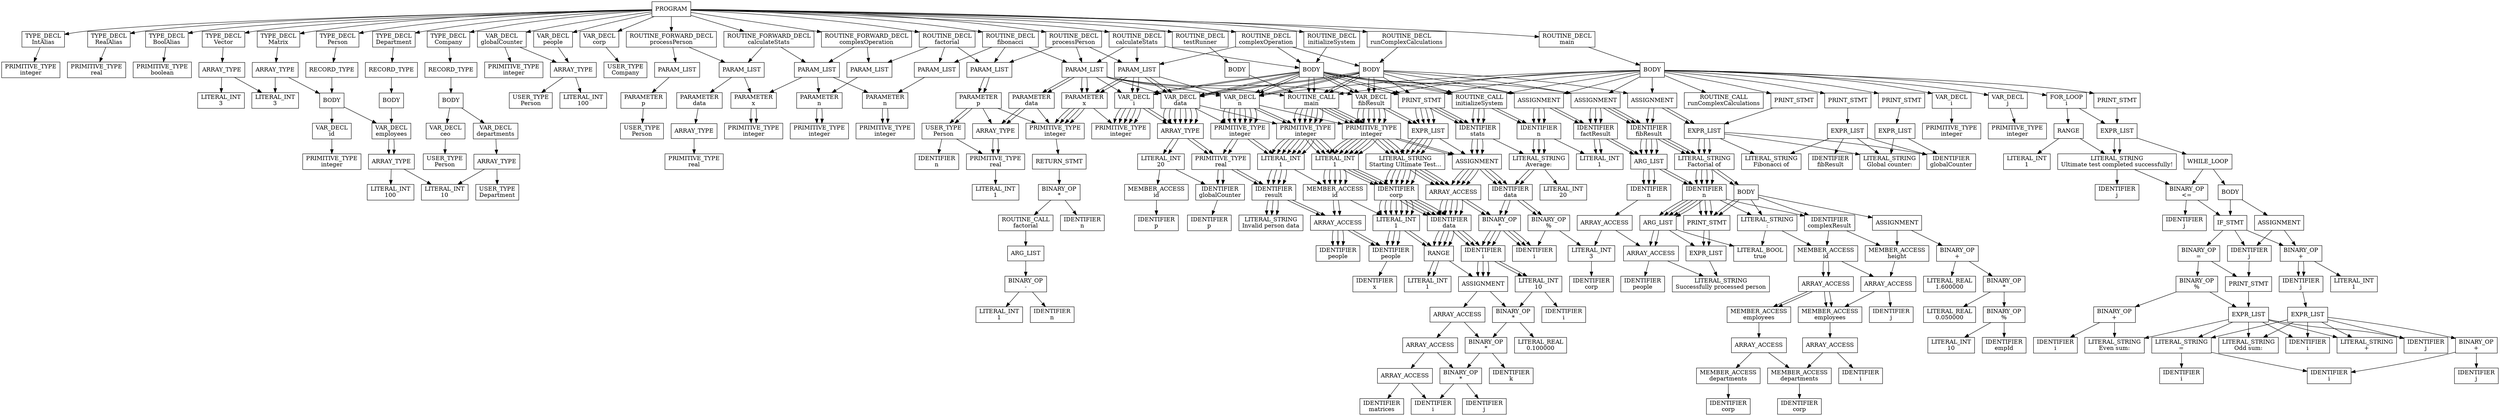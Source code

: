 digraph AST {
  node [shape=box];
  n0 [label="PROGRAM"];
  n0 -> n1;
  n1 [label="TYPE_DECL\nIntAlias"];
  n1 -> n2;
  n2 [label="PRIMITIVE_TYPE\ninteger"];
  n0 -> n1001;
  n1001 [label="TYPE_DECL\nRealAlias"];
  n1001 -> n1002;
  n1002 [label="PRIMITIVE_TYPE\nreal"];
  n0 -> n2001;
  n2001 [label="TYPE_DECL\nBoolAlias"];
  n2001 -> n2002;
  n2002 [label="PRIMITIVE_TYPE\nboolean"];
  n0 -> n3001;
  n3001 [label="TYPE_DECL\nVector"];
  n3001 -> n3002;
  n3002 [label="ARRAY_TYPE"];
  n3002 -> n3003;
  n3003 [label="LITERAL_INT\n3"];
  n3002 -> n4003;
  n4003 [label="PRIMITIVE_TYPE\nreal"];
  n0 -> n4001;
  n4001 [label="TYPE_DECL\nMatrix"];
  n4001 -> n4002;
  n4002 [label="ARRAY_TYPE"];
  n4002 -> n4003;
  n4003 [label="LITERAL_INT\n3"];
  n4002 -> n5003;
  n5003 [label="USER_TYPE\nVector"];
  n0 -> n5001;
  n5001 [label="TYPE_DECL\nPerson"];
  n5001 -> n5002;
  n5002 [label="RECORD_TYPE"];
  n5002 -> n5003;
  n5003 [label="BODY"];
  n5003 -> n5004;
  n5004 [label="VAR_DECL\nid"];
  n5004 -> n5005;
  n5005 [label="PRIMITIVE_TYPE\ninteger"];
  n5003 -> n6004;
  n6004 [label="VAR_DECL\nheight"];
  n6004 -> n6005;
  n6005 [label="PRIMITIVE_TYPE\nreal"];
  n0 -> n6001;
  n6001 [label="TYPE_DECL\nDepartment"];
  n6001 -> n6002;
  n6002 [label="RECORD_TYPE"];
  n6002 -> n6003;
  n6003 [label="BODY"];
  n6003 -> n6004;
  n6004 [label="VAR_DECL\nemployees"];
  n6004 -> n6005;
  n6005 [label="ARRAY_TYPE"];
  n6005 -> n6006;
  n6006 [label="LITERAL_INT\n100"];
  n6005 -> n7006;
  n7006 [label="USER_TYPE\nPerson"];
  n0 -> n7001;
  n7001 [label="TYPE_DECL\nCompany"];
  n7001 -> n7002;
  n7002 [label="RECORD_TYPE"];
  n7002 -> n7003;
  n7003 [label="BODY"];
  n7003 -> n7004;
  n7004 [label="VAR_DECL\ndepartments"];
  n7004 -> n7005;
  n7005 [label="ARRAY_TYPE"];
  n7005 -> n7006;
  n7006 [label="LITERAL_INT\n10"];
  n7005 -> n8006;
  n8006 [label="USER_TYPE\nDepartment"];
  n7003 -> n8004;
  n8004 [label="VAR_DECL\nceo"];
  n8004 -> n8005;
  n8005 [label="USER_TYPE\nPerson"];
  n0 -> n8001;
  n8001 [label="VAR_DECL\nglobalCounter"];
  n8001 -> n8002;
  n8002 [label="PRIMITIVE_TYPE\ninteger"];
  n8001 -> n9002;
  n9002 [label="LITERAL_INT\n0"];
  n0 -> n9001;
  n9001 [label="VAR_DECL\npeople"];
  n9001 -> n9002;
  n9002 [label="ARRAY_TYPE"];
  n9002 -> n9003;
  n9003 [label="LITERAL_INT\n100"];
  n9002 -> n10003;
  n10003 [label="USER_TYPE\nPerson"];
  n0 -> n10001;
  n10001 [label="VAR_DECL\ncorp"];
  n10001 -> n10002;
  n10002 [label="USER_TYPE\nCompany"];
  n0 -> n11001;
  n11001 [label="ROUTINE_FORWARD_DECL\nprocessPerson"];
  n11001 -> n11002;
  n11002 [label="PARAM_LIST"];
  n11002 -> n11003;
  n11003 [label="PARAMETER\np"];
  n11003 -> n11004;
  n11004 [label="USER_TYPE\nPerson"];
  n11001 -> n12002;
  n12002 [label="PRIMITIVE_TYPE\nboolean"];
  n0 -> n12001;
  n12001 [label="ROUTINE_FORWARD_DECL\ncalculateStats"];
  n12001 -> n12002;
  n12002 [label="PARAM_LIST"];
  n12002 -> n12003;
  n12003 [label="PARAMETER\ndata"];
  n12003 -> n12004;
  n12004 [label="ARRAY_TYPE"];
  n12004 -> n12005;
  n12005 [label="PRIMITIVE_TYPE\nreal"];
  n12002 -> n13003;
  n13003 [label="PARAMETER\ncount"];
  n13003 -> n13004;
  n13004 [label="PRIMITIVE_TYPE\ninteger"];
  n12001 -> n13002;
  n13002 [label="PRIMITIVE_TYPE\nreal"];
  n0 -> n13001;
  n13001 [label="ROUTINE_FORWARD_DECL\ncomplexOperation"];
  n13001 -> n13002;
  n13002 [label="PARAM_LIST"];
  n13002 -> n13003;
  n13003 [label="PARAMETER\nx"];
  n13003 -> n13004;
  n13004 [label="PRIMITIVE_TYPE\ninteger"];
  n13002 -> n14003;
  n14003 [label="PARAMETER\ny"];
  n14003 -> n14004;
  n14004 [label="PRIMITIVE_TYPE\nreal"];
  n13002 -> n15003;
  n15003 [label="PARAMETER\nflag"];
  n15003 -> n15004;
  n15004 [label="PRIMITIVE_TYPE\nboolean"];
  n13001 -> n14002;
  n14002 [label="PRIMITIVE_TYPE\nreal"];
  n0 -> n14001;
  n14001 [label="ROUTINE_DECL\nfactorial"];
  n14001 -> n14002;
  n14002 [label="PARAM_LIST"];
  n14002 -> n14003;
  n14003 [label="PARAMETER\nn"];
  n14003 -> n14004;
  n14004 [label="PRIMITIVE_TYPE\ninteger"];
  n14001 -> n15002;
  n15002 [label="PRIMITIVE_TYPE\ninteger"];
  n14001 -> n16002;
  n16002 [label="BODY"];
  n16002 -> n16003;
  n16003 [label="IF_STMT"];
  n16003 -> n16004;
  n16004 [label="BINARY_OP\n<="];
  n16004 -> n16005;
  n16005 [label="IDENTIFIER\nn"];
  n16004 -> n17005;
  n17005 [label="LITERAL_INT\n1"];
  n16003 -> n17004;
  n17004 [label="BODY"];
  n17004 -> n17005;
  n17005 [label="RETURN_STMT"];
  n17005 -> n17006;
  n17006 [label="LITERAL_INT\n1"];
  n16003 -> n18004;
  n18004 [label="BODY"];
  n18004 -> n18005;
  n18005 [label="RETURN_STMT"];
  n18005 -> n18006;
  n18006 [label="BINARY_OP\n*"];
  n18006 -> n18007;
  n18007 [label="IDENTIFIER\nn"];
  n18006 -> n19007;
  n19007 [label="ROUTINE_CALL\nfactorial"];
  n19007 -> n19008;
  n19008 [label="ARG_LIST"];
  n19008 -> n19009;
  n19009 [label="BINARY_OP\n-"];
  n19009 -> n19010;
  n19010 [label="IDENTIFIER\nn"];
  n19009 -> n20010;
  n20010 [label="LITERAL_INT\n1"];
  n0 -> n15001;
  n15001 [label="ROUTINE_DECL\nfibonacci"];
  n15001 -> n15002;
  n15002 [label="PARAM_LIST"];
  n15002 -> n15003;
  n15003 [label="PARAMETER\nn"];
  n15003 -> n15004;
  n15004 [label="PRIMITIVE_TYPE\ninteger"];
  n15001 -> n16002;
  n16002 [label="PRIMITIVE_TYPE\ninteger"];
  n15001 -> n17002;
  n17002 [label="BODY"];
  n17002 -> n17003;
  n17003 [label="VAR_DECL\na"];
  n17003 -> n17004;
  n17004 [label="PRIMITIVE_TYPE\ninteger"];
  n17003 -> n18004;
  n18004 [label="LITERAL_INT\n0"];
  n17002 -> n18003;
  n18003 [label="VAR_DECL\nb"];
  n18003 -> n18004;
  n18004 [label="PRIMITIVE_TYPE\ninteger"];
  n18003 -> n19004;
  n19004 [label="LITERAL_INT\n1"];
  n17002 -> n19003;
  n19003 [label="VAR_DECL\ntemp"];
  n19003 -> n19004;
  n19004 [label="PRIMITIVE_TYPE\ninteger"];
  n17002 -> n20003;
  n20003 [label="VAR_DECL\ni"];
  n20003 -> n20004;
  n20004 [label="PRIMITIVE_TYPE\ninteger"];
  n17002 -> n21003;
  n21003 [label="IF_STMT"];
  n21003 -> n21004;
  n21004 [label="BINARY_OP\n="];
  n21004 -> n21005;
  n21005 [label="IDENTIFIER\nn"];
  n21004 -> n22005;
  n22005 [label="LITERAL_INT\n0"];
  n21003 -> n22004;
  n22004 [label="BODY"];
  n22004 -> n22005;
  n22005 [label="RETURN_STMT"];
  n22005 -> n22006;
  n22006 [label="IDENTIFIER\na"];
  n17002 -> n22003;
  n22003 [label="FOR_LOOP\ni"];
  n22003 -> n22004;
  n22004 [label="RANGE"];
  n22004 -> n22005;
  n22005 [label="LITERAL_INT\n2"];
  n22004 -> n23005;
  n23005 [label="IDENTIFIER\nn"];
  n22003 -> n23004;
  n23004 [label="BODY"];
  n23004 -> n23005;
  n23005 [label="ASSIGNMENT"];
  n23005 -> n23006;
  n23006 [label="IDENTIFIER\ntemp"];
  n23005 -> n24006;
  n24006 [label="BINARY_OP\n+"];
  n24006 -> n24007;
  n24007 [label="IDENTIFIER\na"];
  n24006 -> n25007;
  n25007 [label="IDENTIFIER\nb"];
  n23004 -> n24005;
  n24005 [label="ASSIGNMENT"];
  n24005 -> n24006;
  n24006 [label="IDENTIFIER\na"];
  n24005 -> n25006;
  n25006 [label="IDENTIFIER\nb"];
  n23004 -> n25005;
  n25005 [label="ASSIGNMENT"];
  n25005 -> n25006;
  n25006 [label="IDENTIFIER\nb"];
  n25005 -> n26006;
  n26006 [label="IDENTIFIER\ntemp"];
  n17002 -> n23003;
  n23003 [label="RETURN_STMT"];
  n23003 -> n23004;
  n23004 [label="IDENTIFIER\nb"];
  n0 -> n16001;
  n16001 [label="ROUTINE_DECL\nprocessPerson"];
  n16001 -> n16002;
  n16002 [label="PARAM_LIST"];
  n16002 -> n16003;
  n16003 [label="PARAMETER\np"];
  n16003 -> n16004;
  n16004 [label="USER_TYPE\nPerson"];
  n16001 -> n17002;
  n17002 [label="PRIMITIVE_TYPE\nboolean"];
  n16001 -> n18002;
  n18002 [label="BODY"];
  n18002 -> n18003;
  n18003 [label="VAR_DECL\nisValid"];
  n18003 -> n18004;
  n18004 [label="PRIMITIVE_TYPE\nboolean"];
  n18002 -> n19003;
  n19003 [label="ASSIGNMENT"];
  n19003 -> n19004;
  n19004 [label="IDENTIFIER\nisValid"];
  n19003 -> n20004;
  n20004 [label="BINARY_OP\nand"];
  n20004 -> n20005;
  n20005 [label="BINARY_OP\n>"];
  n20005 -> n20006;
  n20006 [label="MEMBER_ACCESS\nid"];
  n20006 -> n20007;
  n20007 [label="IDENTIFIER\np"];
  n20005 -> n21006;
  n21006 [label="LITERAL_INT\n0"];
  n20004 -> n21005;
  n21005 [label="BINARY_OP\n>"];
  n21005 -> n21006;
  n21006 [label="MEMBER_ACCESS\nheight"];
  n21006 -> n21007;
  n21007 [label="IDENTIFIER\np"];
  n21005 -> n22006;
  n22006 [label="LITERAL_REAL\n0.000000"];
  n18002 -> n20003;
  n20003 [label="IF_STMT"];
  n20003 -> n20004;
  n20004 [label="IDENTIFIER\nisValid"];
  n20003 -> n21004;
  n21004 [label="BODY"];
  n21004 -> n21005;
  n21005 [label="ASSIGNMENT"];
  n21005 -> n21006;
  n21006 [label="IDENTIFIER\nglobalCounter"];
  n21005 -> n22006;
  n22006 [label="BINARY_OP\n+"];
  n22006 -> n22007;
  n22007 [label="IDENTIFIER\nglobalCounter"];
  n22006 -> n23007;
  n23007 [label="LITERAL_INT\n1"];
  n21004 -> n22005;
  n22005 [label="PRINT_STMT"];
  n22005 -> n22006;
  n22006 [label="EXPR_LIST"];
  n22006 -> n22007;
  n22007 [label="LITERAL_STRING\nProcessed person ID:"];
  n22006 -> n23007;
  n23007 [label="MEMBER_ACCESS\nid"];
  n23007 -> n23008;
  n23008 [label="IDENTIFIER\np"];
  n20003 -> n22004;
  n22004 [label="BODY"];
  n22004 -> n22005;
  n22005 [label="PRINT_STMT"];
  n22005 -> n22006;
  n22006 [label="EXPR_LIST"];
  n22006 -> n22007;
  n22007 [label="LITERAL_STRING\nInvalid person data"];
  n18002 -> n21003;
  n21003 [label="RETURN_STMT"];
  n21003 -> n21004;
  n21004 [label="IDENTIFIER\nisValid"];
  n0 -> n17001;
  n17001 [label="ROUTINE_DECL\ncalculateStats"];
  n17001 -> n17002;
  n17002 [label="PARAM_LIST"];
  n17002 -> n17003;
  n17003 [label="PARAMETER\ndata"];
  n17003 -> n17004;
  n17004 [label="ARRAY_TYPE"];
  n17004 -> n17005;
  n17005 [label="PRIMITIVE_TYPE\nreal"];
  n17002 -> n18003;
  n18003 [label="PARAMETER\ncount"];
  n18003 -> n18004;
  n18004 [label="PRIMITIVE_TYPE\ninteger"];
  n17001 -> n18002;
  n18002 [label="PRIMITIVE_TYPE\nreal"];
  n17001 -> n19002;
  n19002 [label="BODY"];
  n19002 -> n19003;
  n19003 [label="VAR_DECL\nsum"];
  n19003 -> n19004;
  n19004 [label="PRIMITIVE_TYPE\nreal"];
  n19003 -> n20004;
  n20004 [label="LITERAL_REAL\n0.000000"];
  n19002 -> n20003;
  n20003 [label="VAR_DECL\navg"];
  n20003 -> n20004;
  n20004 [label="PRIMITIVE_TYPE\nreal"];
  n19002 -> n21003;
  n21003 [label="VAR_DECL\ni"];
  n21003 -> n21004;
  n21004 [label="PRIMITIVE_TYPE\ninteger"];
  n19002 -> n22003;
  n22003 [label="IF_STMT"];
  n22003 -> n22004;
  n22004 [label="BINARY_OP\n<="];
  n22004 -> n22005;
  n22005 [label="IDENTIFIER\ncount"];
  n22004 -> n23005;
  n23005 [label="LITERAL_INT\n0"];
  n22003 -> n23004;
  n23004 [label="BODY"];
  n23004 -> n23005;
  n23005 [label="RETURN_STMT"];
  n23005 -> n23006;
  n23006 [label="LITERAL_REAL\n0.000000"];
  n19002 -> n23003;
  n23003 [label="FOR_LOOP\ni"];
  n23003 -> n23004;
  n23004 [label="RANGE"];
  n23004 -> n23005;
  n23005 [label="LITERAL_INT\n1"];
  n23004 -> n24005;
  n24005 [label="SIZE_EXPRESSION"];
  n24005 -> n24006;
  n24006 [label="IDENTIFIER\ndata"];
  n23003 -> n24004;
  n24004 [label="BODY"];
  n24004 -> n24005;
  n24005 [label="IF_STMT"];
  n24005 -> n24006;
  n24006 [label="BINARY_OP\n<="];
  n24006 -> n24007;
  n24007 [label="IDENTIFIER\ni"];
  n24006 -> n25007;
  n25007 [label="IDENTIFIER\ncount"];
  n24005 -> n25006;
  n25006 [label="BODY"];
  n25006 -> n25007;
  n25007 [label="ASSIGNMENT"];
  n25007 -> n25008;
  n25008 [label="IDENTIFIER\nsum"];
  n25007 -> n26008;
  n26008 [label="BINARY_OP\n+"];
  n26008 -> n26009;
  n26009 [label="IDENTIFIER\nsum"];
  n26008 -> n27009;
  n27009 [label="ARRAY_ACCESS"];
  n27009 -> n27010;
  n27010 [label="IDENTIFIER\ndata"];
  n27009 -> n28010;
  n28010 [label="IDENTIFIER\ni"];
  n19002 -> n24003;
  n24003 [label="ASSIGNMENT"];
  n24003 -> n24004;
  n24004 [label="IDENTIFIER\navg"];
  n24003 -> n25004;
  n25004 [label="BINARY_OP\n/"];
  n25004 -> n25005;
  n25005 [label="IDENTIFIER\nsum"];
  n25004 -> n26005;
  n26005 [label="IDENTIFIER\ncount"];
  n19002 -> n25003;
  n25003 [label="RETURN_STMT"];
  n25003 -> n25004;
  n25004 [label="IDENTIFIER\navg"];
  n0 -> n18001;
  n18001 [label="ROUTINE_DECL\ncomplexOperation"];
  n18001 -> n18002;
  n18002 [label="PARAM_LIST"];
  n18002 -> n18003;
  n18003 [label="PARAMETER\nx"];
  n18003 -> n18004;
  n18004 [label="PRIMITIVE_TYPE\ninteger"];
  n18002 -> n19003;
  n19003 [label="PARAMETER\ny"];
  n19003 -> n19004;
  n19004 [label="PRIMITIVE_TYPE\nreal"];
  n18002 -> n20003;
  n20003 [label="PARAMETER\nflag"];
  n20003 -> n20004;
  n20004 [label="PRIMITIVE_TYPE\nboolean"];
  n18001 -> n19002;
  n19002 [label="PRIMITIVE_TYPE\nreal"];
  n18001 -> n20002;
  n20002 [label="BODY"];
  n20002 -> n20003;
  n20003 [label="VAR_DECL\nresult"];
  n20003 -> n20004;
  n20004 [label="PRIMITIVE_TYPE\nreal"];
  n20002 -> n21003;
  n21003 [label="IF_STMT"];
  n21003 -> n21004;
  n21004 [label="IDENTIFIER\nflag"];
  n21003 -> n22004;
  n22004 [label="BODY"];
  n22004 -> n22005;
  n22005 [label="ASSIGNMENT"];
  n22005 -> n22006;
  n22006 [label="IDENTIFIER\nresult"];
  n22005 -> n23006;
  n23006 [label="BINARY_OP\n+"];
  n23006 -> n23007;
  n23007 [label="BINARY_OP\n*"];
  n23007 -> n23008;
  n23008 [label="IDENTIFIER\nx"];
  n23007 -> n24008;
  n24008 [label="IDENTIFIER\ny"];
  n23006 -> n24007;
  n24007 [label="ROUTINE_CALL\nfactorial"];
  n24007 -> n24008;
  n24008 [label="ARG_LIST"];
  n24008 -> n24009;
  n24009 [label="IDENTIFIER\nx"];
  n21003 -> n23004;
  n23004 [label="BODY"];
  n23004 -> n23005;
  n23005 [label="ASSIGNMENT"];
  n23005 -> n23006;
  n23006 [label="IDENTIFIER\nresult"];
  n23005 -> n24006;
  n24006 [label="BINARY_OP\n-"];
  n24006 -> n24007;
  n24007 [label="BINARY_OP\n/"];
  n24007 -> n24008;
  n24008 [label="IDENTIFIER\nx"];
  n24007 -> n25008;
  n25008 [label="IDENTIFIER\ny"];
  n24006 -> n25007;
  n25007 [label="ROUTINE_CALL\nfibonacci"];
  n25007 -> n25008;
  n25008 [label="ARG_LIST"];
  n25008 -> n25009;
  n25009 [label="IDENTIFIER\nx"];
  n20002 -> n22003;
  n22003 [label="IF_STMT"];
  n22003 -> n22004;
  n22004 [label="BINARY_OP\n<"];
  n22004 -> n22005;
  n22005 [label="IDENTIFIER\nresult"];
  n22004 -> n23005;
  n23005 [label="LITERAL_REAL\n0.000000"];
  n22003 -> n23004;
  n23004 [label="BODY"];
  n23004 -> n23005;
  n23005 [label="ASSIGNMENT"];
  n23005 -> n23006;
  n23006 [label="IDENTIFIER\nresult"];
  n23005 -> n24006;
  n24006 [label="UNARY_OP\n-"];
  n24006 -> n24007;
  n24007 [label="IDENTIFIER\nresult"];
  n20002 -> n23003;
  n23003 [label="RETURN_STMT"];
  n23003 -> n23004;
  n23004 [label="IDENTIFIER\nresult"];
  n0 -> n19001;
  n19001 [label="ROUTINE_DECL\ninitializeSystem"];
  n19001 -> n19002;
  n19002 [label="BODY"];
  n19002 -> n19003;
  n19003 [label="VAR_DECL\ni"];
  n19003 -> n19004;
  n19004 [label="PRIMITIVE_TYPE\ninteger"];
  n19002 -> n20003;
  n20003 [label="VAR_DECL\nj"];
  n20003 -> n20004;
  n20004 [label="PRIMITIVE_TYPE\ninteger"];
  n19002 -> n21003;
  n21003 [label="VAR_DECL\nk"];
  n21003 -> n21004;
  n21004 [label="PRIMITIVE_TYPE\ninteger"];
  n19002 -> n22003;
  n22003 [label="FOR_LOOP\ni"];
  n22003 -> n22004;
  n22004 [label="RANGE"];
  n22004 -> n22005;
  n22005 [label="LITERAL_INT\n1"];
  n22004 -> n23005;
  n23005 [label="LITERAL_INT\n100"];
  n22003 -> n23004;
  n23004 [label="BODY"];
  n23004 -> n23005;
  n23005 [label="ASSIGNMENT"];
  n23005 -> n23006;
  n23006 [label="MEMBER_ACCESS\nid"];
  n23006 -> n23007;
  n23007 [label="ARRAY_ACCESS"];
  n23007 -> n23008;
  n23008 [label="IDENTIFIER\npeople"];
  n23007 -> n24008;
  n24008 [label="IDENTIFIER\ni"];
  n23005 -> n24006;
  n24006 [label="BINARY_OP\n+"];
  n24006 -> n24007;
  n24007 [label="LITERAL_INT\n1000"];
  n24006 -> n25007;
  n25007 [label="IDENTIFIER\ni"];
  n23004 -> n24005;
  n24005 [label="ASSIGNMENT"];
  n24005 -> n24006;
  n24006 [label="MEMBER_ACCESS\nheight"];
  n24006 -> n24007;
  n24007 [label="ARRAY_ACCESS"];
  n24007 -> n24008;
  n24008 [label="IDENTIFIER\npeople"];
  n24007 -> n25008;
  n25008 [label="IDENTIFIER\ni"];
  n24005 -> n25006;
  n25006 [label="BINARY_OP\n+"];
  n25006 -> n25007;
  n25007 [label="LITERAL_REAL\n1.500000"];
  n25006 -> n26007;
  n26007 [label="BINARY_OP\n*"];
  n26007 -> n26008;
  n26008 [label="BINARY_OP\n%"];
  n26008 -> n26009;
  n26009 [label="IDENTIFIER\ni"];
  n26008 -> n27009;
  n27009 [label="LITERAL_INT\n10"];
  n26007 -> n27008;
  n27008 [label="LITERAL_REAL\n0.100000"];
  n23004 -> n25005;
  n25005 [label="ASSIGNMENT"];
  n25005 -> n25006;
  n25006 [label="MEMBER_ACCESS\nisStudent"];
  n25006 -> n25007;
  n25007 [label="ARRAY_ACCESS"];
  n25007 -> n25008;
  n25008 [label="IDENTIFIER\npeople"];
  n25007 -> n26008;
  n26008 [label="IDENTIFIER\ni"];
  n25005 -> n26006;
  n26006 [label="BINARY_OP\n="];
  n26006 -> n26007;
  n26007 [label="BINARY_OP\n%"];
  n26007 -> n26008;
  n26008 [label="IDENTIFIER\ni"];
  n26007 -> n27008;
  n27008 [label="LITERAL_INT\n3"];
  n26006 -> n27007;
  n27007 [label="LITERAL_INT\n0"];
  n19002 -> n23003;
  n23003 [label="FOR_LOOP\ni"];
  n23003 -> n23004;
  n23004 [label="RANGE"];
  n23004 -> n23005;
  n23005 [label="LITERAL_INT\n1"];
  n23004 -> n24005;
  n24005 [label="LITERAL_INT\n5"];
  n23003 -> n24004;
  n24004 [label="BODY"];
  n24004 -> n24005;
  n24005 [label="FOR_LOOP\nj"];
  n24005 -> n24006;
  n24006 [label="RANGE"];
  n24006 -> n24007;
  n24007 [label="LITERAL_INT\n1"];
  n24006 -> n25007;
  n25007 [label="LITERAL_INT\n3"];
  n24005 -> n25006;
  n25006 [label="BODY"];
  n25006 -> n25007;
  n25007 [label="FOR_LOOP\nk"];
  n25007 -> n25008;
  n25008 [label="RANGE"];
  n25008 -> n25009;
  n25009 [label="LITERAL_INT\n1"];
  n25008 -> n26009;
  n26009 [label="LITERAL_INT\n3"];
  n25007 -> n26008;
  n26008 [label="BODY"];
  n26008 -> n26009;
  n26009 [label="ASSIGNMENT"];
  n26009 -> n26010;
  n26010 [label="ARRAY_ACCESS"];
  n26010 -> n26011;
  n26011 [label="ARRAY_ACCESS"];
  n26011 -> n26012;
  n26012 [label="ARRAY_ACCESS"];
  n26012 -> n26013;
  n26013 [label="IDENTIFIER\nmatrices"];
  n26012 -> n27013;
  n27013 [label="IDENTIFIER\ni"];
  n26011 -> n27012;
  n27012 [label="IDENTIFIER\nj"];
  n26010 -> n27011;
  n27011 [label="IDENTIFIER\nk"];
  n26009 -> n27010;
  n27010 [label="BINARY_OP\n*"];
  n27010 -> n27011;
  n27011 [label="BINARY_OP\n*"];
  n27011 -> n27012;
  n27012 [label="BINARY_OP\n*"];
  n27012 -> n27013;
  n27013 [label="IDENTIFIER\ni"];
  n27012 -> n28013;
  n28013 [label="IDENTIFIER\nj"];
  n27011 -> n28012;
  n28012 [label="IDENTIFIER\nk"];
  n27010 -> n28011;
  n28011 [label="LITERAL_REAL\n0.100000"];
  n19002 -> n24003;
  n24003 [label="ASSIGNMENT"];
  n24003 -> n24004;
  n24004 [label="MEMBER_ACCESS\nid"];
  n24004 -> n24005;
  n24005 [label="MEMBER_ACCESS\nceo"];
  n24005 -> n24006;
  n24006 [label="IDENTIFIER\ncorp"];
  n24003 -> n25004;
  n25004 [label="LITERAL_INT\n1"];
  n19002 -> n25003;
  n25003 [label="ASSIGNMENT"];
  n25003 -> n25004;
  n25004 [label="MEMBER_ACCESS\nheight"];
  n25004 -> n25005;
  n25005 [label="MEMBER_ACCESS\nceo"];
  n25005 -> n25006;
  n25006 [label="IDENTIFIER\ncorp"];
  n25003 -> n26004;
  n26004 [label="LITERAL_REAL\n1.850000"];
  n19002 -> n26003;
  n26003 [label="ASSIGNMENT"];
  n26003 -> n26004;
  n26004 [label="MEMBER_ACCESS\nisStudent"];
  n26004 -> n26005;
  n26005 [label="MEMBER_ACCESS\nceo"];
  n26005 -> n26006;
  n26006 [label="IDENTIFIER\ncorp"];
  n26003 -> n27004;
  n27004 [label="LITERAL_BOOL\nfalse"];
  n19002 -> n27003;
  n27003 [label="FOR_LOOP\ni"];
  n27003 -> n27004;
  n27004 [label="RANGE"];
  n27004 -> n27005;
  n27005 [label="LITERAL_INT\n1"];
  n27004 -> n28005;
  n28005 [label="LITERAL_INT\n10"];
  n27003 -> n28004;
  n28004 [label="BODY"];
  n28004 -> n28005;
  n28005 [label="ASSIGNMENT"];
  n28005 -> n28006;
  n28006 [label="MEMBER_ACCESS\nbudget"];
  n28006 -> n28007;
  n28007 [label="ARRAY_ACCESS"];
  n28007 -> n28008;
  n28008 [label="MEMBER_ACCESS\ndepartments"];
  n28008 -> n28009;
  n28009 [label="IDENTIFIER\ncorp"];
  n28007 -> n29008;
  n29008 [label="IDENTIFIER\ni"];
  n28005 -> n29006;
  n29006 [label="BINARY_OP\n*"];
  n29006 -> n29007;
  n29007 [label="LITERAL_REAL\n100000.000000"];
  n29006 -> n30007;
  n30007 [label="IDENTIFIER\ni"];
  n28004 -> n29005;
  n29005 [label="FOR_LOOP\nj"];
  n29005 -> n29006;
  n29006 [label="RANGE"];
  n29006 -> n29007;
  n29007 [label="LITERAL_INT\n1"];
  n29006 -> n30007;
  n30007 [label="LITERAL_INT\n50"];
  n29005 -> n30006;
  n30006 [label="BODY"];
  n30006 -> n30007;
  n30007 [label="VAR_DECL\nempId"];
  n30007 -> n30008;
  n30008 [label="PRIMITIVE_TYPE\ninteger"];
  n30006 -> n31007;
  n31007 [label="ASSIGNMENT"];
  n31007 -> n31008;
  n31008 [label="IDENTIFIER\nempId"];
  n31007 -> n32008;
  n32008 [label="BINARY_OP\n+"];
  n32008 -> n32009;
  n32009 [label="BINARY_OP\n*"];
  n32009 -> n32010;
  n32010 [label="IDENTIFIER\ni"];
  n32009 -> n33010;
  n33010 [label="LITERAL_INT\n100"];
  n32008 -> n33009;
  n33009 [label="IDENTIFIER\nj"];
  n30006 -> n32007;
  n32007 [label="ASSIGNMENT"];
  n32007 -> n32008;
  n32008 [label="MEMBER_ACCESS\nid"];
  n32008 -> n32009;
  n32009 [label="ARRAY_ACCESS"];
  n32009 -> n32010;
  n32010 [label="MEMBER_ACCESS\nemployees"];
  n32010 -> n32011;
  n32011 [label="ARRAY_ACCESS"];
  n32011 -> n32012;
  n32012 [label="MEMBER_ACCESS\ndepartments"];
  n32012 -> n32013;
  n32013 [label="IDENTIFIER\ncorp"];
  n32011 -> n33012;
  n33012 [label="IDENTIFIER\ni"];
  n32009 -> n33010;
  n33010 [label="IDENTIFIER\nj"];
  n32007 -> n33008;
  n33008 [label="IDENTIFIER\nempId"];
  n30006 -> n33007;
  n33007 [label="ASSIGNMENT"];
  n33007 -> n33008;
  n33008 [label="MEMBER_ACCESS\nheight"];
  n33008 -> n33009;
  n33009 [label="ARRAY_ACCESS"];
  n33009 -> n33010;
  n33010 [label="MEMBER_ACCESS\nemployees"];
  n33010 -> n33011;
  n33011 [label="ARRAY_ACCESS"];
  n33011 -> n33012;
  n33012 [label="MEMBER_ACCESS\ndepartments"];
  n33012 -> n33013;
  n33013 [label="IDENTIFIER\ncorp"];
  n33011 -> n34012;
  n34012 [label="IDENTIFIER\ni"];
  n33009 -> n34010;
  n34010 [label="IDENTIFIER\nj"];
  n33007 -> n34008;
  n34008 [label="BINARY_OP\n+"];
  n34008 -> n34009;
  n34009 [label="LITERAL_REAL\n1.600000"];
  n34008 -> n35009;
  n35009 [label="BINARY_OP\n*"];
  n35009 -> n35010;
  n35010 [label="BINARY_OP\n%"];
  n35010 -> n35011;
  n35011 [label="IDENTIFIER\nempId"];
  n35010 -> n36011;
  n36011 [label="LITERAL_INT\n10"];
  n35009 -> n36010;
  n36010 [label="LITERAL_REAL\n0.050000"];
  n0 -> n20001;
  n20001 [label="ROUTINE_DECL\nrunComplexCalculations"];
  n20001 -> n20002;
  n20002 [label="BODY"];
  n20002 -> n20003;
  n20003 [label="VAR_DECL\ndata"];
  n20003 -> n20004;
  n20004 [label="ARRAY_TYPE"];
  n20004 -> n20005;
  n20005 [label="LITERAL_INT\n20"];
  n20004 -> n21005;
  n21005 [label="PRIMITIVE_TYPE\nreal"];
  n20002 -> n21003;
  n21003 [label="VAR_DECL\ni"];
  n21003 -> n21004;
  n21004 [label="PRIMITIVE_TYPE\ninteger"];
  n20002 -> n22003;
  n22003 [label="VAR_DECL\nstats"];
  n22003 -> n22004;
  n22004 [label="PRIMITIVE_TYPE\nreal"];
  n20002 -> n23003;
  n23003 [label="VAR_DECL\ncomplexResult"];
  n23003 -> n23004;
  n23004 [label="PRIMITIVE_TYPE\nreal"];
  n20002 -> n24003;
  n24003 [label="FOR_LOOP\ni"];
  n24003 -> n24004;
  n24004 [label="RANGE"];
  n24004 -> n24005;
  n24005 [label="LITERAL_INT\n1"];
  n24004 -> n25005;
  n25005 [label="LITERAL_INT\n20"];
  n24003 -> n25004;
  n25004 [label="BODY"];
  n25004 -> n25005;
  n25005 [label="ASSIGNMENT"];
  n25005 -> n25006;
  n25006 [label="ARRAY_ACCESS"];
  n25006 -> n25007;
  n25007 [label="IDENTIFIER\ndata"];
  n25006 -> n26007;
  n26007 [label="IDENTIFIER\ni"];
  n25005 -> n26006;
  n26006 [label="BINARY_OP\n+"];
  n26006 -> n26007;
  n26007 [label="BINARY_OP\n*"];
  n26007 -> n26008;
  n26008 [label="IDENTIFIER\ni"];
  n26007 -> n27008;
  n27008 [label="LITERAL_REAL\n2.500000"];
  n26006 -> n27007;
  n27007 [label="BINARY_OP\n%"];
  n27007 -> n27008;
  n27008 [label="IDENTIFIER\ni"];
  n27007 -> n28008;
  n28008 [label="LITERAL_INT\n3"];
  n20002 -> n25003;
  n25003 [label="ASSIGNMENT"];
  n25003 -> n25004;
  n25004 [label="IDENTIFIER\nstats"];
  n25003 -> n26004;
  n26004 [label="ROUTINE_CALL\ncalculateStats"];
  n26004 -> n26005;
  n26005 [label="ARG_LIST"];
  n26005 -> n26006;
  n26006 [label="IDENTIFIER\ndata"];
  n26005 -> n27006;
  n27006 [label="LITERAL_INT\n20"];
  n20002 -> n26003;
  n26003 [label="PRINT_STMT"];
  n26003 -> n26004;
  n26004 [label="EXPR_LIST"];
  n26004 -> n26005;
  n26005 [label="LITERAL_STRING\nAverage:"];
  n26004 -> n27005;
  n27005 [label="IDENTIFIER\nstats"];
  n20002 -> n27003;
  n27003 [label="FOR_LOOP\ni"];
  n27003 -> n27004;
  n27004 [label="RANGE"];
  n27004 -> n27005;
  n27005 [label="LITERAL_INT\n1"];
  n27004 -> n28005;
  n28005 [label="LITERAL_INT\n5"];
  n27003 -> n28004;
  n28004 [label="BODY"];
  n28004 -> n28005;
  n28005 [label="ASSIGNMENT"];
  n28005 -> n28006;
  n28006 [label="IDENTIFIER\ncomplexResult"];
  n28005 -> n29006;
  n29006 [label="ROUTINE_CALL\ncomplexOperation"];
  n29006 -> n29007;
  n29007 [label="ARG_LIST"];
  n29007 -> n29008;
  n29008 [label="IDENTIFIER\ni"];
  n29007 -> n30008;
  n30008 [label="IDENTIFIER\nstats"];
  n29007 -> n31008;
  n31008 [label="LITERAL_BOOL\ntrue"];
  n28004 -> n29005;
  n29005 [label="PRINT_STMT"];
  n29005 -> n29006;
  n29006 [label="EXPR_LIST"];
  n29006 -> n29007;
  n29007 [label="LITERAL_STRING\nComplex result for"];
  n29006 -> n30007;
  n30007 [label="IDENTIFIER\ni"];
  n29006 -> n31007;
  n31007 [label="LITERAL_STRING\n:"];
  n29006 -> n32007;
  n32007 [label="IDENTIFIER\ncomplexResult"];
  n20002 -> n28003;
  n28003 [label="FOR_LOOP\ni"];
  n28003 -> n28004;
  n28004 [label="RANGE"];
  n28004 -> n28005;
  n28005 [label="LITERAL_INT\n1"];
  n28004 -> n29005;
  n29005 [label="LITERAL_INT\n10"];
  n28003 -> n29004;
  n29004 [label="BODY"];
  n29004 -> n29005;
  n29005 [label="IF_STMT"];
  n29005 -> n29006;
  n29006 [label="ROUTINE_CALL\nprocessPerson"];
  n29006 -> n29007;
  n29007 [label="ARG_LIST"];
  n29007 -> n29008;
  n29008 [label="ARRAY_ACCESS"];
  n29008 -> n29009;
  n29009 [label="IDENTIFIER\npeople"];
  n29008 -> n30009;
  n30009 [label="IDENTIFIER\ni"];
  n29005 -> n30006;
  n30006 [label="BODY"];
  n30006 -> n30007;
  n30007 [label="PRINT_STMT"];
  n30007 -> n30008;
  n30008 [label="EXPR_LIST"];
  n30008 -> n30009;
  n30009 [label="LITERAL_STRING\nSuccessfully processed person"];
  n0 -> n21001;
  n21001 [label="ROUTINE_DECL\nmain"];
  n21001 -> n21002;
  n21002 [label="BODY"];
  n21002 -> n21003;
  n21003 [label="VAR_DECL\nn"];
  n21003 -> n21004;
  n21004 [label="PRIMITIVE_TYPE\ninteger"];
  n21002 -> n22003;
  n22003 [label="VAR_DECL\nfactResult"];
  n22003 -> n22004;
  n22004 [label="PRIMITIVE_TYPE\ninteger"];
  n21002 -> n23003;
  n23003 [label="VAR_DECL\nfibResult"];
  n23003 -> n23004;
  n23004 [label="PRIMITIVE_TYPE\ninteger"];
  n21002 -> n24003;
  n24003 [label="PRINT_STMT"];
  n24003 -> n24004;
  n24004 [label="EXPR_LIST"];
  n24004 -> n24005;
  n24005 [label="LITERAL_STRING\nStarting Ultimate Test..."];
  n21002 -> n25003;
  n25003 [label="ROUTINE_CALL\ninitializeSystem"];
  n21002 -> n26003;
  n26003 [label="ASSIGNMENT"];
  n26003 -> n26004;
  n26004 [label="IDENTIFIER\nn"];
  n26003 -> n27004;
  n27004 [label="LITERAL_INT\n10"];
  n21002 -> n27003;
  n27003 [label="ASSIGNMENT"];
  n27003 -> n27004;
  n27004 [label="IDENTIFIER\nfactResult"];
  n27003 -> n28004;
  n28004 [label="ROUTINE_CALL\nfactorial"];
  n28004 -> n28005;
  n28005 [label="ARG_LIST"];
  n28005 -> n28006;
  n28006 [label="IDENTIFIER\nn"];
  n21002 -> n28003;
  n28003 [label="ASSIGNMENT"];
  n28003 -> n28004;
  n28004 [label="IDENTIFIER\nfibResult"];
  n28003 -> n29004;
  n29004 [label="ROUTINE_CALL\nfibonacci"];
  n29004 -> n29005;
  n29005 [label="ARG_LIST"];
  n29005 -> n29006;
  n29006 [label="IDENTIFIER\nn"];
  n21002 -> n29003;
  n29003 [label="PRINT_STMT"];
  n29003 -> n29004;
  n29004 [label="EXPR_LIST"];
  n29004 -> n29005;
  n29005 [label="LITERAL_STRING\nFactorial of"];
  n29004 -> n30005;
  n30005 [label="IDENTIFIER\nn"];
  n29004 -> n31005;
  n31005 [label="LITERAL_STRING\nis"];
  n29004 -> n32005;
  n32005 [label="IDENTIFIER\nfactResult"];
  n21002 -> n30003;
  n30003 [label="PRINT_STMT"];
  n30003 -> n30004;
  n30004 [label="EXPR_LIST"];
  n30004 -> n30005;
  n30005 [label="LITERAL_STRING\nFibonacci of"];
  n30004 -> n31005;
  n31005 [label="IDENTIFIER\nn"];
  n30004 -> n32005;
  n32005 [label="LITERAL_STRING\nis"];
  n30004 -> n33005;
  n33005 [label="IDENTIFIER\nfibResult"];
  n21002 -> n31003;
  n31003 [label="PRINT_STMT"];
  n31003 -> n31004;
  n31004 [label="EXPR_LIST"];
  n31004 -> n31005;
  n31005 [label="LITERAL_STRING\nGlobal counter:"];
  n31004 -> n32005;
  n32005 [label="IDENTIFIER\nglobalCounter"];
  n21002 -> n32003;
  n32003 [label="ROUTINE_CALL\nrunComplexCalculations"];
  n21002 -> n33003;
  n33003 [label="VAR_DECL\ni"];
  n33003 -> n33004;
  n33004 [label="PRIMITIVE_TYPE\ninteger"];
  n21002 -> n34003;
  n34003 [label="VAR_DECL\nj"];
  n34003 -> n34004;
  n34004 [label="PRIMITIVE_TYPE\ninteger"];
  n21002 -> n35003;
  n35003 [label="FOR_LOOP\ni"];
  n35003 -> n35004;
  n35004 [label="RANGE"];
  n35004 -> n35005;
  n35005 [label="LITERAL_INT\n1"];
  n35004 -> n36005;
  n36005 [label="LITERAL_INT\n3"];
  n35003 -> n36004;
  n36004 [label="BODY"];
  n36004 -> n36005;
  n36005 [label="ASSIGNMENT"];
  n36005 -> n36006;
  n36006 [label="IDENTIFIER\nj"];
  n36005 -> n37006;
  n37006 [label="LITERAL_INT\n1"];
  n36004 -> n37005;
  n37005 [label="WHILE_LOOP"];
  n37005 -> n37006;
  n37006 [label="BINARY_OP\n<="];
  n37006 -> n37007;
  n37007 [label="IDENTIFIER\nj"];
  n37006 -> n38007;
  n38007 [label="LITERAL_INT\n3"];
  n37005 -> n38006;
  n38006 [label="BODY"];
  n38006 -> n38007;
  n38007 [label="IF_STMT"];
  n38007 -> n38008;
  n38008 [label="BINARY_OP\n="];
  n38008 -> n38009;
  n38009 [label="BINARY_OP\n%"];
  n38009 -> n38010;
  n38010 [label="BINARY_OP\n+"];
  n38010 -> n38011;
  n38011 [label="IDENTIFIER\ni"];
  n38010 -> n39011;
  n39011 [label="IDENTIFIER\nj"];
  n38009 -> n39010;
  n39010 [label="LITERAL_INT\n2"];
  n38008 -> n39009;
  n39009 [label="LITERAL_INT\n0"];
  n38007 -> n39008;
  n39008 [label="BODY"];
  n39008 -> n39009;
  n39009 [label="PRINT_STMT"];
  n39009 -> n39010;
  n39010 [label="EXPR_LIST"];
  n39010 -> n39011;
  n39011 [label="LITERAL_STRING\nEven sum:"];
  n39010 -> n40011;
  n40011 [label="IDENTIFIER\ni"];
  n39010 -> n41011;
  n41011 [label="LITERAL_STRING\n+"];
  n39010 -> n42011;
  n42011 [label="IDENTIFIER\nj"];
  n39010 -> n43011;
  n43011 [label="LITERAL_STRING\n="];
  n39010 -> n44011;
  n44011 [label="BINARY_OP\n+"];
  n44011 -> n44012;
  n44012 [label="IDENTIFIER\ni"];
  n44011 -> n45012;
  n45012 [label="IDENTIFIER\nj"];
  n38007 -> n40008;
  n40008 [label="BODY"];
  n40008 -> n40009;
  n40009 [label="PRINT_STMT"];
  n40009 -> n40010;
  n40010 [label="EXPR_LIST"];
  n40010 -> n40011;
  n40011 [label="LITERAL_STRING\nOdd sum:"];
  n40010 -> n41011;
  n41011 [label="IDENTIFIER\ni"];
  n40010 -> n42011;
  n42011 [label="LITERAL_STRING\n+"];
  n40010 -> n43011;
  n43011 [label="IDENTIFIER\nj"];
  n40010 -> n44011;
  n44011 [label="LITERAL_STRING\n="];
  n40010 -> n45011;
  n45011 [label="BINARY_OP\n+"];
  n45011 -> n45012;
  n45012 [label="IDENTIFIER\ni"];
  n45011 -> n46012;
  n46012 [label="IDENTIFIER\nj"];
  n38006 -> n39007;
  n39007 [label="ASSIGNMENT"];
  n39007 -> n39008;
  n39008 [label="IDENTIFIER\nj"];
  n39007 -> n40008;
  n40008 [label="BINARY_OP\n+"];
  n40008 -> n40009;
  n40009 [label="IDENTIFIER\nj"];
  n40008 -> n41009;
  n41009 [label="LITERAL_INT\n1"];
  n21002 -> n36003;
  n36003 [label="PRINT_STMT"];
  n36003 -> n36004;
  n36004 [label="EXPR_LIST"];
  n36004 -> n36005;
  n36005 [label="LITERAL_STRING\nUltimate test completed successfully!"];
  n0 -> n22001;
  n22001 [label="ROUTINE_DECL\ntestRunner"];
  n22001 -> n22002;
  n22002 [label="BODY"];
  n22002 -> n22003;
  n22003 [label="ROUTINE_CALL\nmain"];
}
